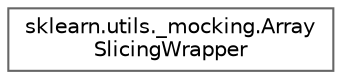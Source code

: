 digraph "Graphical Class Hierarchy"
{
 // LATEX_PDF_SIZE
  bgcolor="transparent";
  edge [fontname=Helvetica,fontsize=10,labelfontname=Helvetica,labelfontsize=10];
  node [fontname=Helvetica,fontsize=10,shape=box,height=0.2,width=0.4];
  rankdir="LR";
  Node0 [id="Node000000",label="sklearn.utils._mocking.Array\lSlicingWrapper",height=0.2,width=0.4,color="grey40", fillcolor="white", style="filled",URL="$d5/d13/classsklearn_1_1utils_1_1__mocking_1_1ArraySlicingWrapper.html",tooltip=" "];
}
